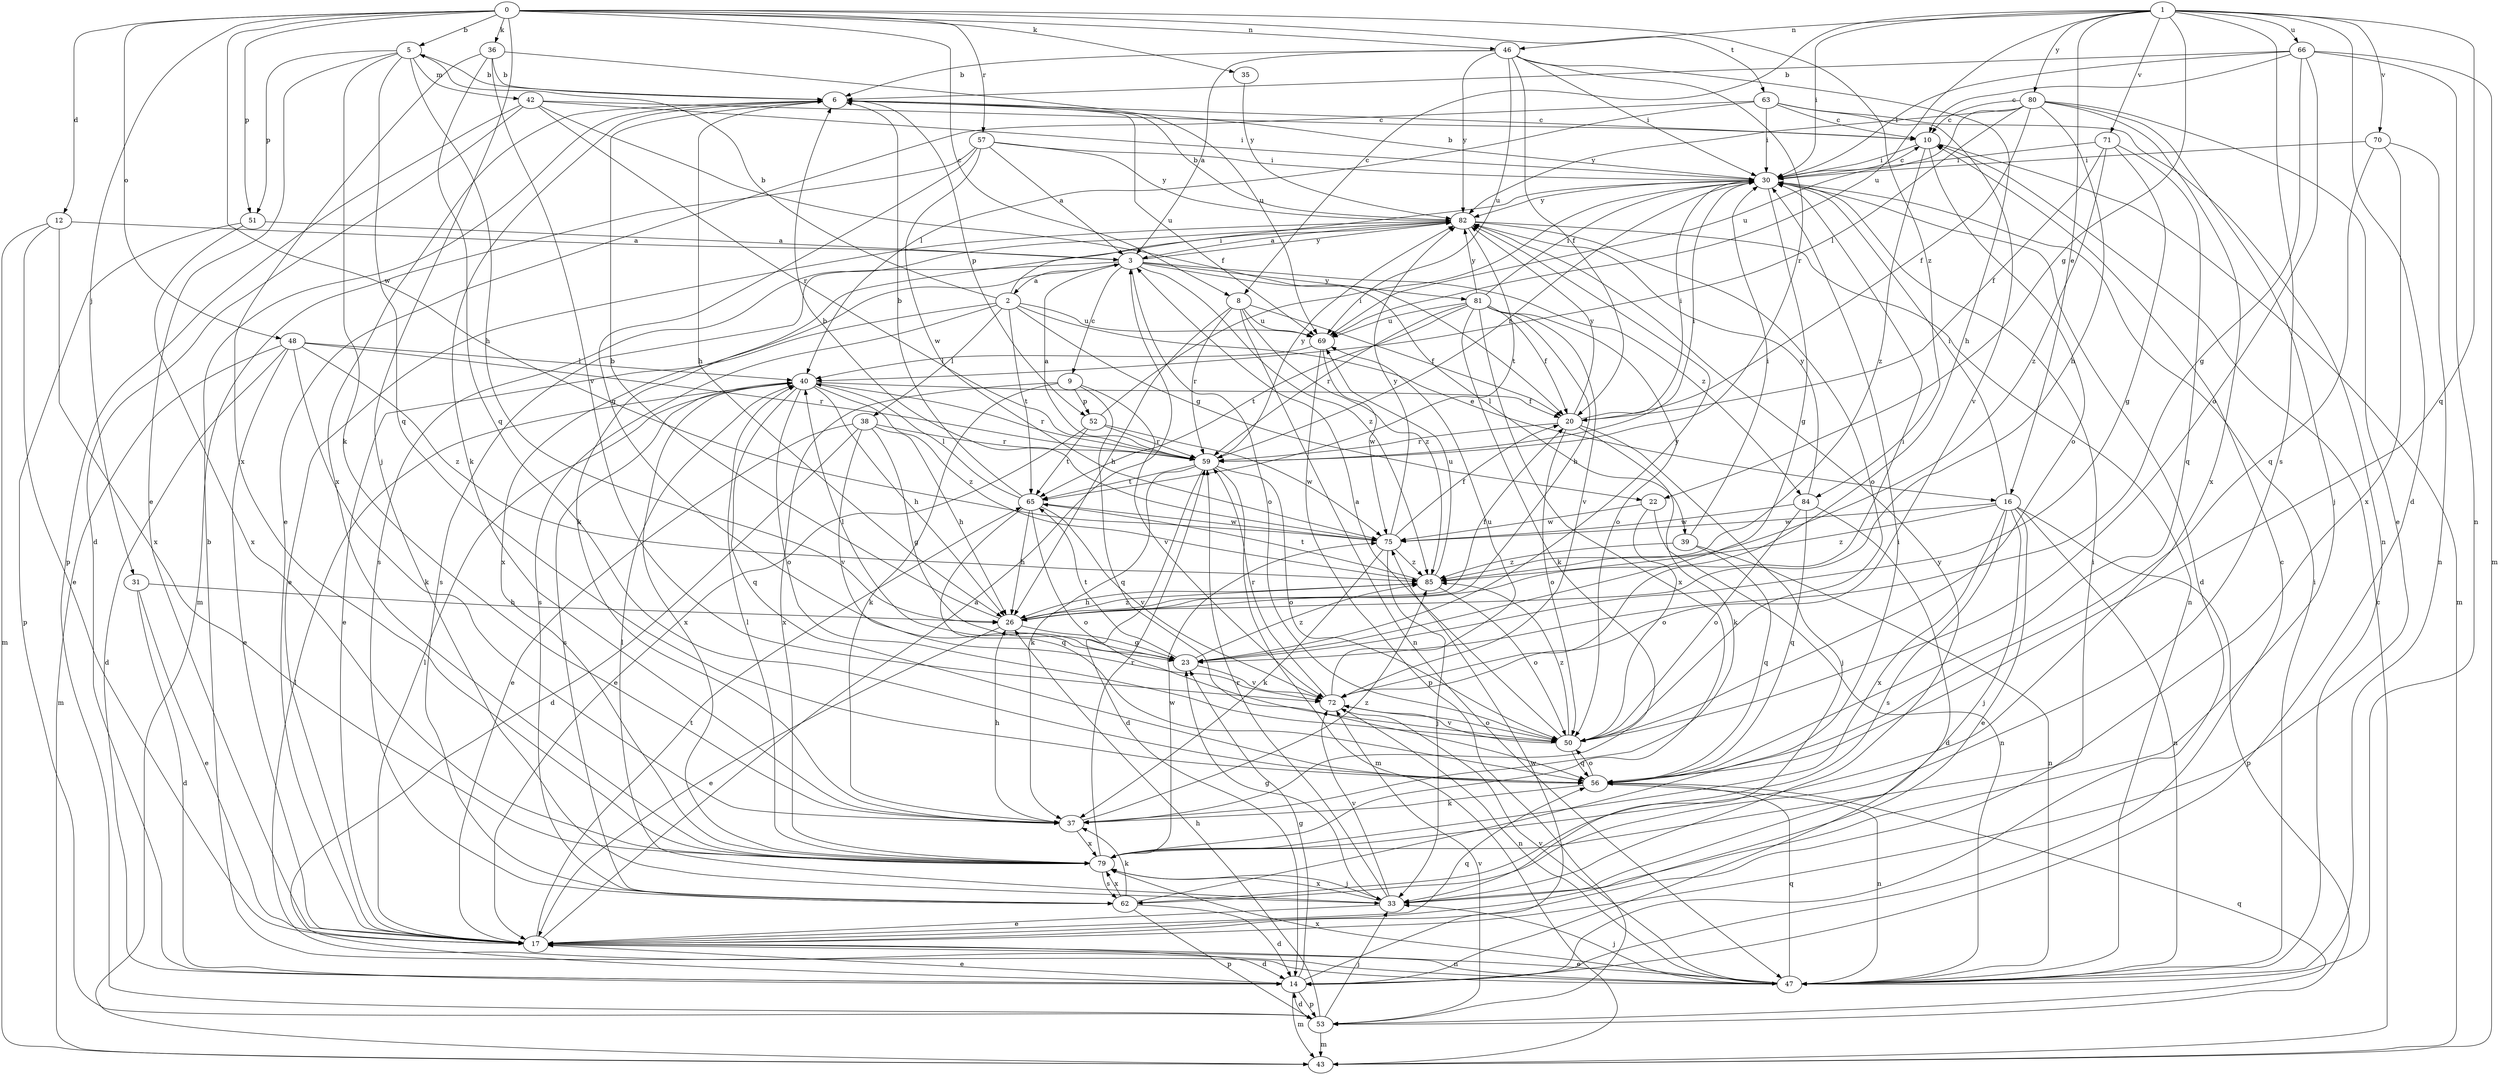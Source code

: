 strict digraph  {
0;
1;
2;
3;
5;
6;
8;
9;
10;
12;
14;
16;
17;
20;
22;
23;
26;
30;
31;
33;
35;
36;
37;
38;
39;
40;
42;
43;
46;
47;
48;
50;
51;
52;
53;
56;
57;
59;
62;
63;
65;
66;
69;
70;
71;
72;
75;
79;
80;
81;
82;
84;
85;
0 -> 5  [label=b];
0 -> 8  [label=c];
0 -> 12  [label=d];
0 -> 31  [label=j];
0 -> 33  [label=j];
0 -> 35  [label=k];
0 -> 36  [label=k];
0 -> 46  [label=n];
0 -> 48  [label=o];
0 -> 51  [label=p];
0 -> 57  [label=r];
0 -> 63  [label=t];
0 -> 75  [label=w];
0 -> 84  [label=z];
1 -> 8  [label=c];
1 -> 14  [label=d];
1 -> 16  [label=e];
1 -> 22  [label=g];
1 -> 30  [label=i];
1 -> 46  [label=n];
1 -> 56  [label=q];
1 -> 62  [label=s];
1 -> 66  [label=u];
1 -> 69  [label=u];
1 -> 70  [label=v];
1 -> 71  [label=v];
1 -> 80  [label=y];
2 -> 5  [label=b];
2 -> 16  [label=e];
2 -> 17  [label=e];
2 -> 22  [label=g];
2 -> 30  [label=i];
2 -> 38  [label=l];
2 -> 62  [label=s];
2 -> 65  [label=t];
2 -> 69  [label=u];
3 -> 2  [label=a];
3 -> 9  [label=c];
3 -> 39  [label=l];
3 -> 50  [label=o];
3 -> 62  [label=s];
3 -> 79  [label=x];
3 -> 81  [label=y];
3 -> 82  [label=y];
3 -> 84  [label=z];
3 -> 85  [label=z];
5 -> 6  [label=b];
5 -> 17  [label=e];
5 -> 26  [label=h];
5 -> 37  [label=k];
5 -> 42  [label=m];
5 -> 51  [label=p];
5 -> 56  [label=q];
6 -> 10  [label=c];
6 -> 26  [label=h];
6 -> 37  [label=k];
6 -> 52  [label=p];
6 -> 69  [label=u];
6 -> 79  [label=x];
8 -> 20  [label=f];
8 -> 26  [label=h];
8 -> 47  [label=n];
8 -> 59  [label=r];
8 -> 69  [label=u];
8 -> 85  [label=z];
9 -> 37  [label=k];
9 -> 52  [label=p];
9 -> 56  [label=q];
9 -> 72  [label=v];
9 -> 79  [label=x];
10 -> 30  [label=i];
10 -> 43  [label=m];
10 -> 50  [label=o];
10 -> 85  [label=z];
12 -> 3  [label=a];
12 -> 17  [label=e];
12 -> 43  [label=m];
12 -> 79  [label=x];
14 -> 10  [label=c];
14 -> 17  [label=e];
14 -> 23  [label=g];
14 -> 43  [label=m];
14 -> 53  [label=p];
14 -> 75  [label=w];
16 -> 17  [label=e];
16 -> 30  [label=i];
16 -> 33  [label=j];
16 -> 47  [label=n];
16 -> 53  [label=p];
16 -> 62  [label=s];
16 -> 75  [label=w];
16 -> 79  [label=x];
16 -> 85  [label=z];
17 -> 3  [label=a];
17 -> 14  [label=d];
17 -> 30  [label=i];
17 -> 40  [label=l];
17 -> 47  [label=n];
17 -> 56  [label=q];
17 -> 65  [label=t];
20 -> 30  [label=i];
20 -> 33  [label=j];
20 -> 37  [label=k];
20 -> 50  [label=o];
20 -> 59  [label=r];
20 -> 82  [label=y];
22 -> 47  [label=n];
22 -> 50  [label=o];
22 -> 75  [label=w];
23 -> 40  [label=l];
23 -> 65  [label=t];
23 -> 72  [label=v];
23 -> 82  [label=y];
23 -> 85  [label=z];
26 -> 6  [label=b];
26 -> 17  [label=e];
26 -> 20  [label=f];
26 -> 23  [label=g];
26 -> 85  [label=z];
30 -> 6  [label=b];
30 -> 10  [label=c];
30 -> 14  [label=d];
30 -> 23  [label=g];
30 -> 59  [label=r];
30 -> 82  [label=y];
31 -> 14  [label=d];
31 -> 17  [label=e];
31 -> 26  [label=h];
33 -> 17  [label=e];
33 -> 23  [label=g];
33 -> 40  [label=l];
33 -> 59  [label=r];
33 -> 72  [label=v];
33 -> 79  [label=x];
33 -> 82  [label=y];
35 -> 82  [label=y];
36 -> 6  [label=b];
36 -> 56  [label=q];
36 -> 69  [label=u];
36 -> 72  [label=v];
36 -> 79  [label=x];
37 -> 26  [label=h];
37 -> 79  [label=x];
37 -> 85  [label=z];
38 -> 14  [label=d];
38 -> 17  [label=e];
38 -> 23  [label=g];
38 -> 26  [label=h];
38 -> 59  [label=r];
38 -> 72  [label=v];
39 -> 30  [label=i];
39 -> 47  [label=n];
39 -> 56  [label=q];
39 -> 85  [label=z];
40 -> 20  [label=f];
40 -> 26  [label=h];
40 -> 50  [label=o];
40 -> 56  [label=q];
40 -> 59  [label=r];
40 -> 62  [label=s];
40 -> 79  [label=x];
40 -> 85  [label=z];
42 -> 10  [label=c];
42 -> 14  [label=d];
42 -> 20  [label=f];
42 -> 30  [label=i];
42 -> 53  [label=p];
42 -> 59  [label=r];
43 -> 10  [label=c];
46 -> 3  [label=a];
46 -> 6  [label=b];
46 -> 20  [label=f];
46 -> 26  [label=h];
46 -> 30  [label=i];
46 -> 59  [label=r];
46 -> 69  [label=u];
46 -> 82  [label=y];
47 -> 6  [label=b];
47 -> 17  [label=e];
47 -> 30  [label=i];
47 -> 33  [label=j];
47 -> 40  [label=l];
47 -> 56  [label=q];
47 -> 72  [label=v];
47 -> 79  [label=x];
48 -> 14  [label=d];
48 -> 17  [label=e];
48 -> 37  [label=k];
48 -> 40  [label=l];
48 -> 43  [label=m];
48 -> 59  [label=r];
48 -> 85  [label=z];
50 -> 3  [label=a];
50 -> 56  [label=q];
50 -> 72  [label=v];
50 -> 85  [label=z];
51 -> 3  [label=a];
51 -> 53  [label=p];
51 -> 79  [label=x];
52 -> 17  [label=e];
52 -> 30  [label=i];
52 -> 59  [label=r];
52 -> 65  [label=t];
52 -> 75  [label=w];
53 -> 14  [label=d];
53 -> 26  [label=h];
53 -> 33  [label=j];
53 -> 43  [label=m];
53 -> 56  [label=q];
53 -> 72  [label=v];
56 -> 37  [label=k];
56 -> 47  [label=n];
56 -> 50  [label=o];
57 -> 3  [label=a];
57 -> 23  [label=g];
57 -> 30  [label=i];
57 -> 43  [label=m];
57 -> 75  [label=w];
57 -> 82  [label=y];
59 -> 3  [label=a];
59 -> 14  [label=d];
59 -> 30  [label=i];
59 -> 37  [label=k];
59 -> 43  [label=m];
59 -> 50  [label=o];
59 -> 65  [label=t];
59 -> 82  [label=y];
62 -> 14  [label=d];
62 -> 30  [label=i];
62 -> 37  [label=k];
62 -> 53  [label=p];
62 -> 79  [label=x];
63 -> 10  [label=c];
63 -> 17  [label=e];
63 -> 30  [label=i];
63 -> 40  [label=l];
63 -> 47  [label=n];
63 -> 72  [label=v];
65 -> 6  [label=b];
65 -> 26  [label=h];
65 -> 40  [label=l];
65 -> 50  [label=o];
65 -> 56  [label=q];
65 -> 72  [label=v];
65 -> 75  [label=w];
66 -> 6  [label=b];
66 -> 10  [label=c];
66 -> 23  [label=g];
66 -> 30  [label=i];
66 -> 43  [label=m];
66 -> 47  [label=n];
66 -> 50  [label=o];
69 -> 40  [label=l];
69 -> 53  [label=p];
69 -> 75  [label=w];
70 -> 30  [label=i];
70 -> 47  [label=n];
70 -> 56  [label=q];
70 -> 79  [label=x];
71 -> 20  [label=f];
71 -> 23  [label=g];
71 -> 30  [label=i];
71 -> 56  [label=q];
71 -> 85  [label=z];
72 -> 30  [label=i];
72 -> 47  [label=n];
72 -> 50  [label=o];
72 -> 59  [label=r];
72 -> 69  [label=u];
75 -> 6  [label=b];
75 -> 20  [label=f];
75 -> 33  [label=j];
75 -> 37  [label=k];
75 -> 82  [label=y];
75 -> 85  [label=z];
79 -> 33  [label=j];
79 -> 40  [label=l];
79 -> 59  [label=r];
79 -> 62  [label=s];
79 -> 75  [label=w];
80 -> 10  [label=c];
80 -> 17  [label=e];
80 -> 20  [label=f];
80 -> 26  [label=h];
80 -> 33  [label=j];
80 -> 40  [label=l];
80 -> 69  [label=u];
80 -> 79  [label=x];
80 -> 82  [label=y];
81 -> 20  [label=f];
81 -> 26  [label=h];
81 -> 30  [label=i];
81 -> 37  [label=k];
81 -> 50  [label=o];
81 -> 59  [label=r];
81 -> 65  [label=t];
81 -> 69  [label=u];
81 -> 72  [label=v];
81 -> 79  [label=x];
81 -> 82  [label=y];
82 -> 3  [label=a];
82 -> 6  [label=b];
82 -> 17  [label=e];
82 -> 37  [label=k];
82 -> 47  [label=n];
82 -> 50  [label=o];
82 -> 62  [label=s];
82 -> 65  [label=t];
84 -> 14  [label=d];
84 -> 50  [label=o];
84 -> 56  [label=q];
84 -> 75  [label=w];
84 -> 82  [label=y];
85 -> 26  [label=h];
85 -> 50  [label=o];
85 -> 65  [label=t];
85 -> 69  [label=u];
}

